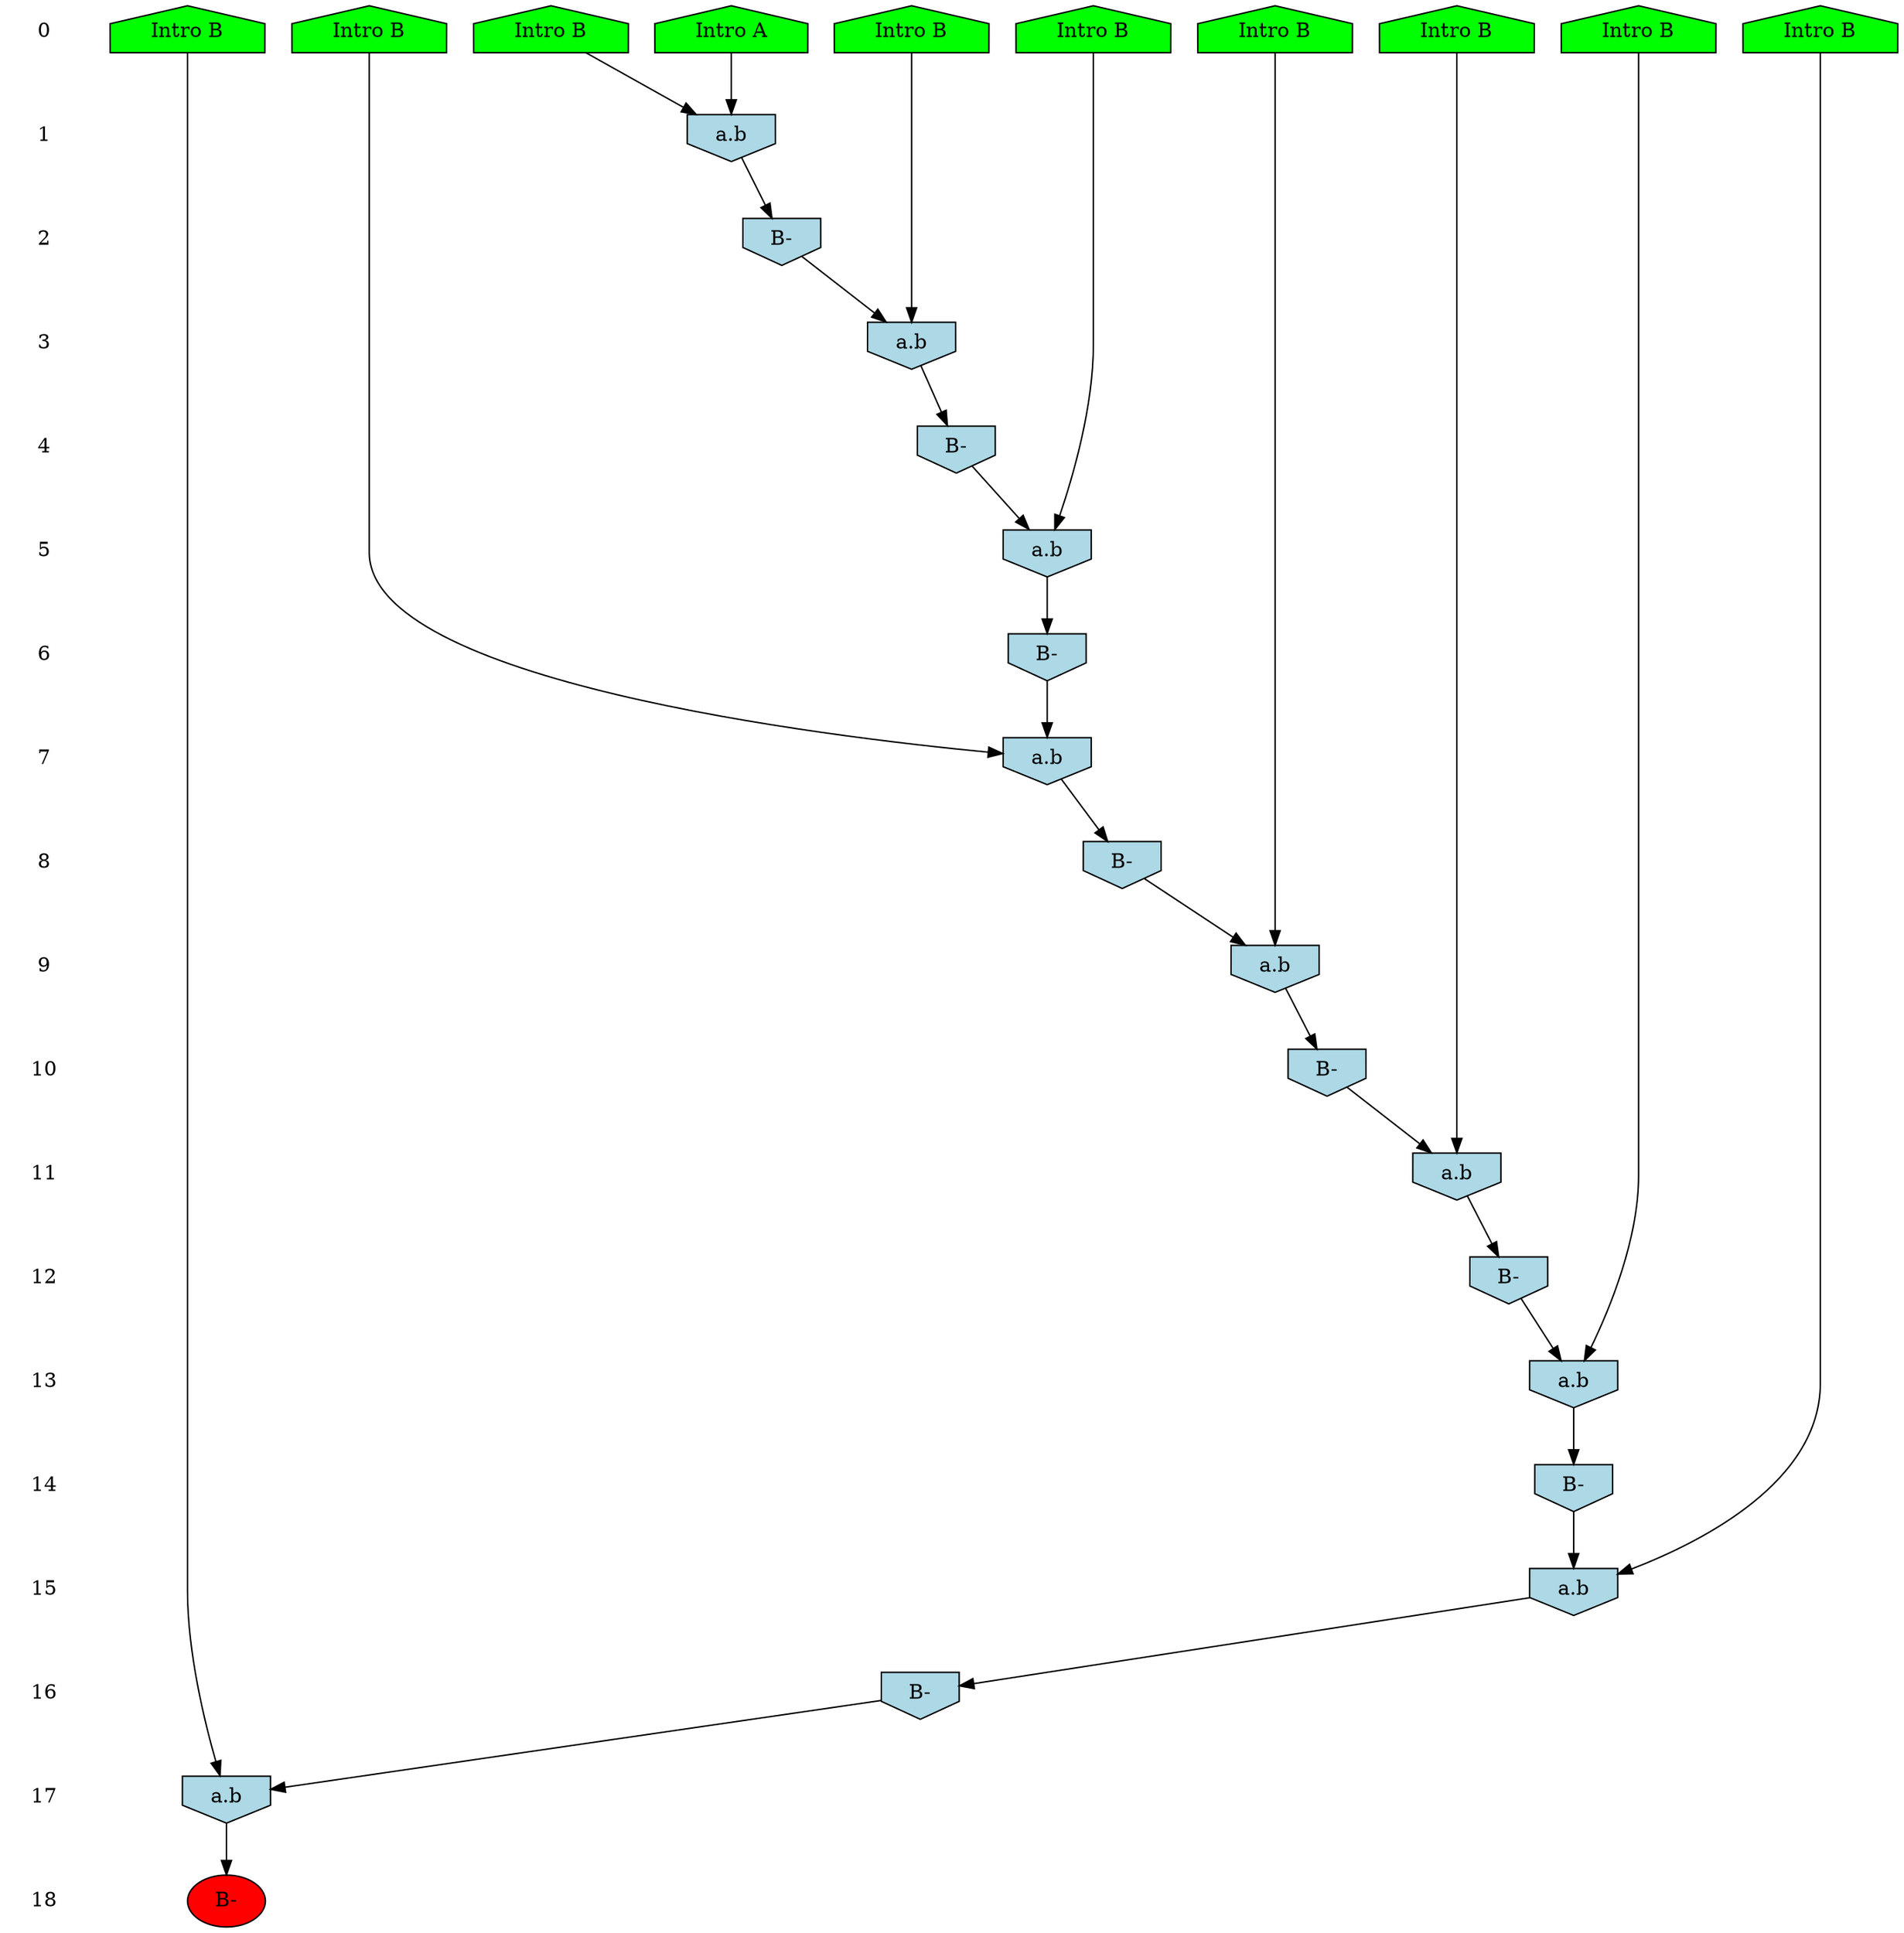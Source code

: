 /* Compression of 1 causal flows obtained in average at 1.118231E+01 t.u */
/* Compressed causal flows were: [9] */
digraph G{
 ranksep=.5 ; 
{ rank = same ; "0" [shape=plaintext] ; node_1 [label ="Intro B", shape=house, style=filled, fillcolor=green] ;
node_2 [label ="Intro B", shape=house, style=filled, fillcolor=green] ;
node_3 [label ="Intro B", shape=house, style=filled, fillcolor=green] ;
node_4 [label ="Intro B", shape=house, style=filled, fillcolor=green] ;
node_5 [label ="Intro B", shape=house, style=filled, fillcolor=green] ;
node_6 [label ="Intro B", shape=house, style=filled, fillcolor=green] ;
node_7 [label ="Intro B", shape=house, style=filled, fillcolor=green] ;
node_8 [label ="Intro B", shape=house, style=filled, fillcolor=green] ;
node_9 [label ="Intro B", shape=house, style=filled, fillcolor=green] ;
node_10 [label ="Intro A", shape=house, style=filled, fillcolor=green] ;
}
{ rank = same ; "1" [shape=plaintext] ; node_11 [label="a.b", shape=invhouse, style=filled, fillcolor = lightblue] ;
}
{ rank = same ; "2" [shape=plaintext] ; node_12 [label="B-", shape=invhouse, style=filled, fillcolor = lightblue] ;
}
{ rank = same ; "3" [shape=plaintext] ; node_13 [label="a.b", shape=invhouse, style=filled, fillcolor = lightblue] ;
}
{ rank = same ; "4" [shape=plaintext] ; node_14 [label="B-", shape=invhouse, style=filled, fillcolor = lightblue] ;
}
{ rank = same ; "5" [shape=plaintext] ; node_15 [label="a.b", shape=invhouse, style=filled, fillcolor = lightblue] ;
}
{ rank = same ; "6" [shape=plaintext] ; node_16 [label="B-", shape=invhouse, style=filled, fillcolor = lightblue] ;
}
{ rank = same ; "7" [shape=plaintext] ; node_17 [label="a.b", shape=invhouse, style=filled, fillcolor = lightblue] ;
}
{ rank = same ; "8" [shape=plaintext] ; node_18 [label="B-", shape=invhouse, style=filled, fillcolor = lightblue] ;
}
{ rank = same ; "9" [shape=plaintext] ; node_19 [label="a.b", shape=invhouse, style=filled, fillcolor = lightblue] ;
}
{ rank = same ; "10" [shape=plaintext] ; node_20 [label="B-", shape=invhouse, style=filled, fillcolor = lightblue] ;
}
{ rank = same ; "11" [shape=plaintext] ; node_21 [label="a.b", shape=invhouse, style=filled, fillcolor = lightblue] ;
}
{ rank = same ; "12" [shape=plaintext] ; node_22 [label="B-", shape=invhouse, style=filled, fillcolor = lightblue] ;
}
{ rank = same ; "13" [shape=plaintext] ; node_23 [label="a.b", shape=invhouse, style=filled, fillcolor = lightblue] ;
}
{ rank = same ; "14" [shape=plaintext] ; node_24 [label="B-", shape=invhouse, style=filled, fillcolor = lightblue] ;
}
{ rank = same ; "15" [shape=plaintext] ; node_25 [label="a.b", shape=invhouse, style=filled, fillcolor = lightblue] ;
}
{ rank = same ; "16" [shape=plaintext] ; node_26 [label="B-", shape=invhouse, style=filled, fillcolor = lightblue] ;
}
{ rank = same ; "17" [shape=plaintext] ; node_27 [label="a.b", shape=invhouse, style=filled, fillcolor = lightblue] ;
}
{ rank = same ; "18" [shape=plaintext] ; node_28 [label ="B-", style=filled, fillcolor=red] ;
}
"0" -> "1" [style="invis"]; 
"1" -> "2" [style="invis"]; 
"2" -> "3" [style="invis"]; 
"3" -> "4" [style="invis"]; 
"4" -> "5" [style="invis"]; 
"5" -> "6" [style="invis"]; 
"6" -> "7" [style="invis"]; 
"7" -> "8" [style="invis"]; 
"8" -> "9" [style="invis"]; 
"9" -> "10" [style="invis"]; 
"10" -> "11" [style="invis"]; 
"11" -> "12" [style="invis"]; 
"12" -> "13" [style="invis"]; 
"13" -> "14" [style="invis"]; 
"14" -> "15" [style="invis"]; 
"15" -> "16" [style="invis"]; 
"16" -> "17" [style="invis"]; 
"17" -> "18" [style="invis"]; 
node_1 -> node_11
node_10 -> node_11
node_11 -> node_12
node_4 -> node_13
node_12 -> node_13
node_13 -> node_14
node_3 -> node_15
node_14 -> node_15
node_15 -> node_16
node_9 -> node_17
node_16 -> node_17
node_17 -> node_18
node_2 -> node_19
node_18 -> node_19
node_19 -> node_20
node_6 -> node_21
node_20 -> node_21
node_21 -> node_22
node_7 -> node_23
node_22 -> node_23
node_23 -> node_24
node_8 -> node_25
node_24 -> node_25
node_25 -> node_26
node_5 -> node_27
node_26 -> node_27
node_27 -> node_28
}
/*
 Dot generation time: 0.000460
*/